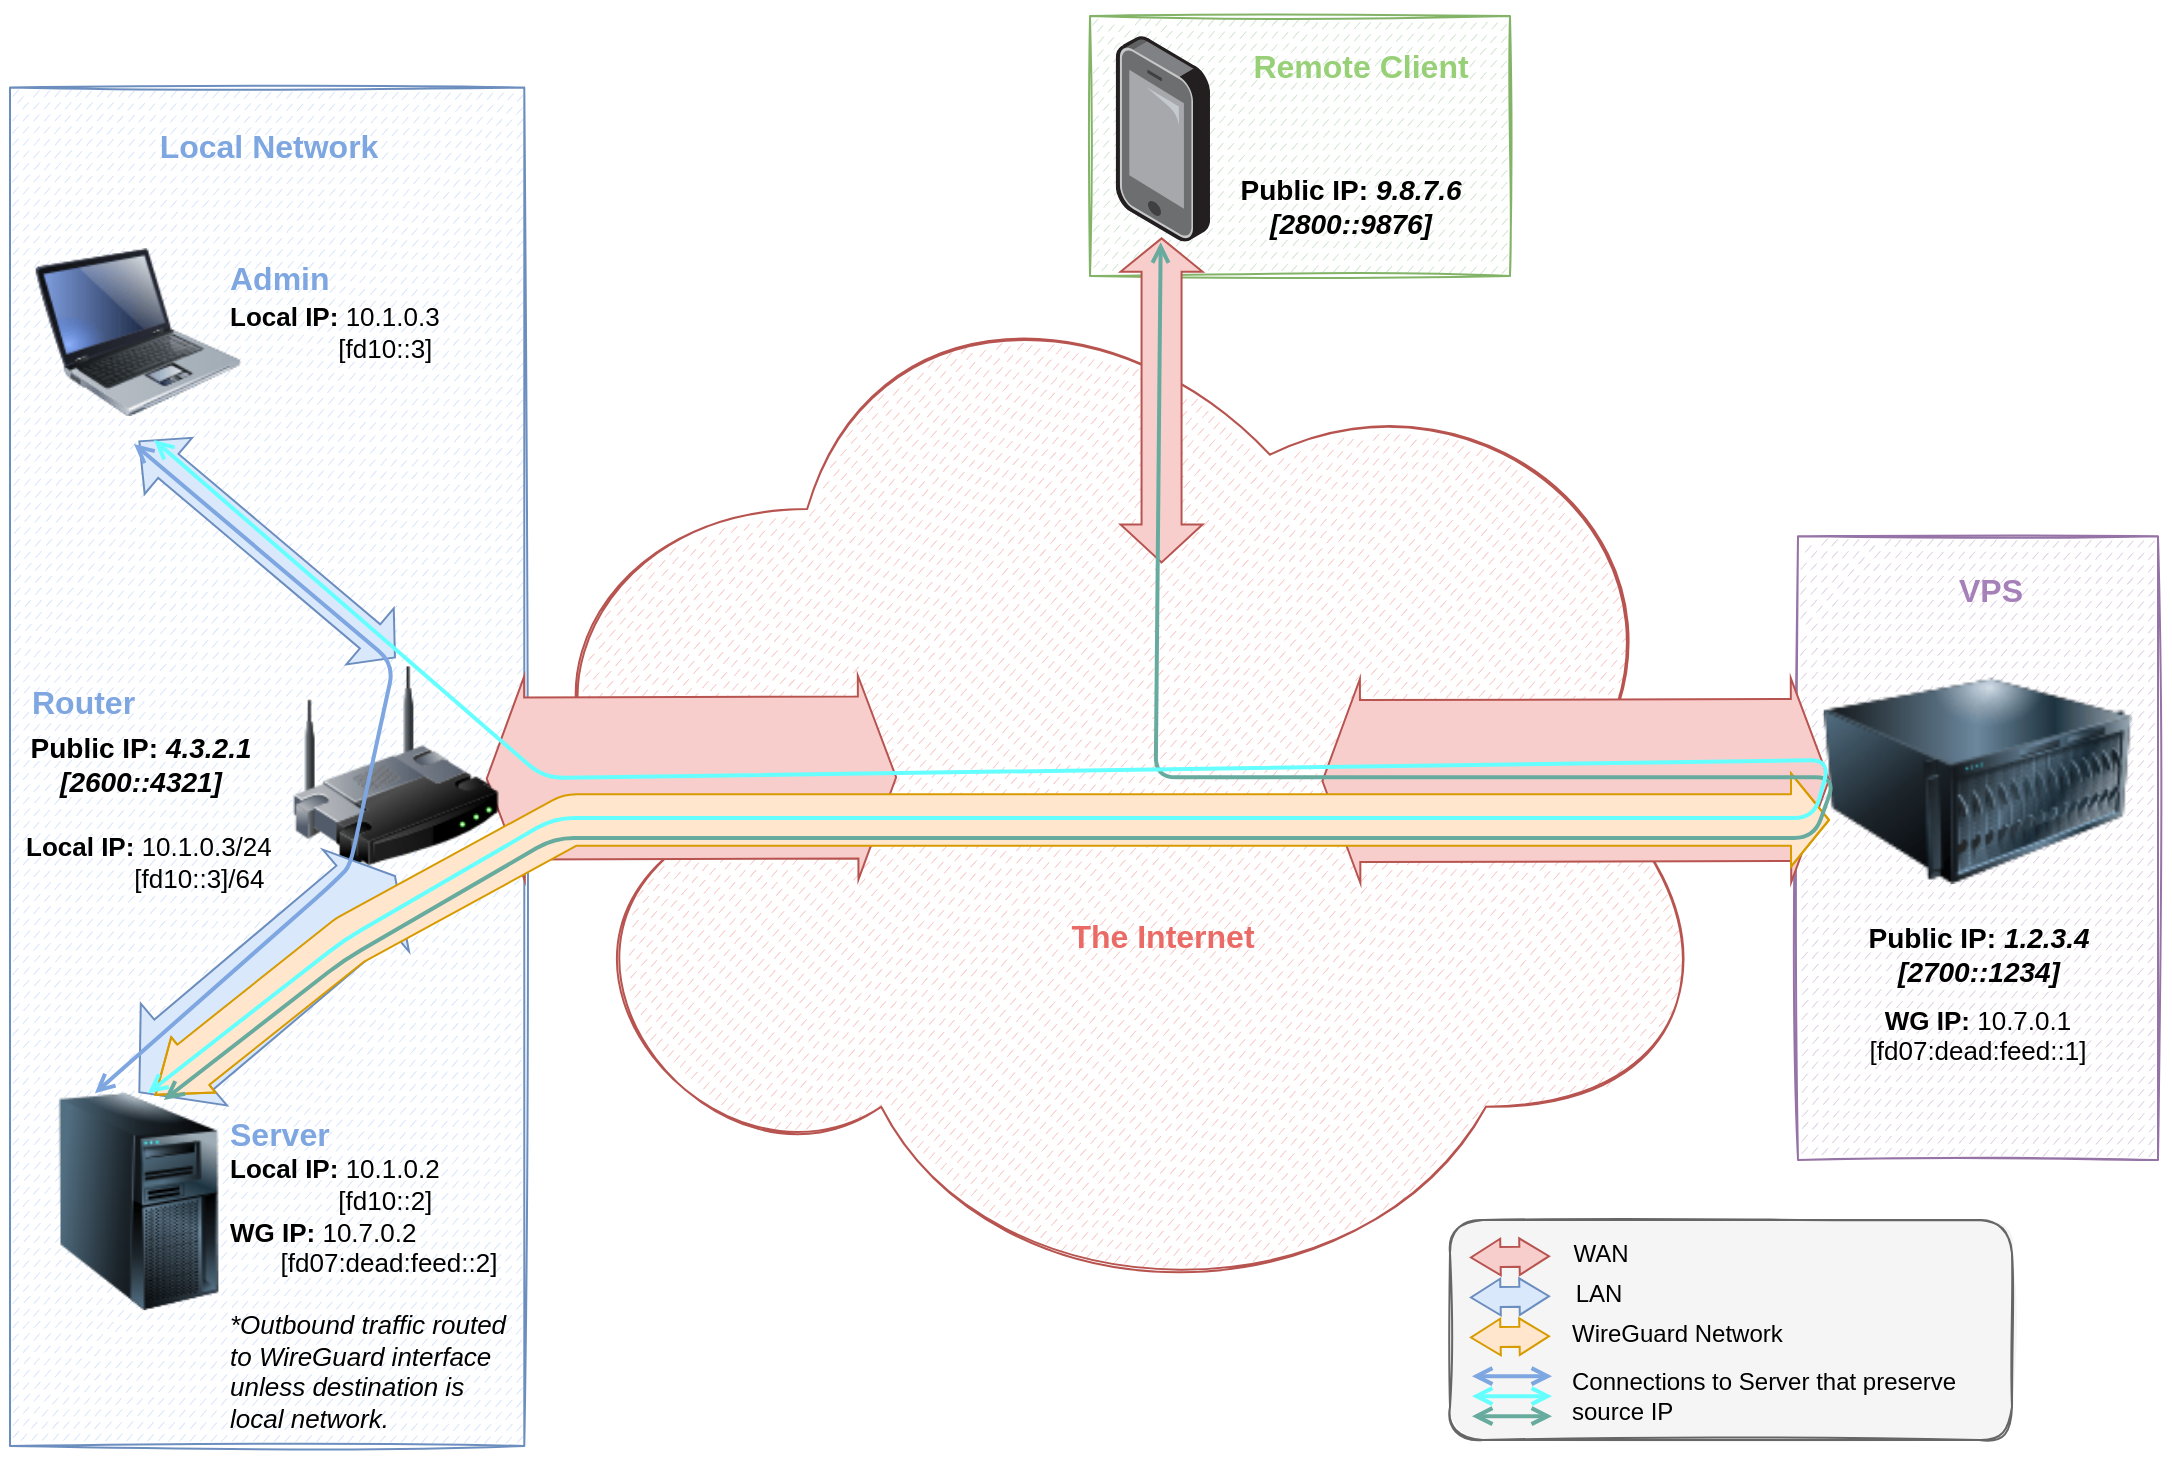 <mxfile version="20.5.1" type="device"><diagram id="4m0jU5gXHexkXpUN08Bo" name="Page-1"><mxGraphModel dx="1980" dy="491" grid="1" gridSize="10" guides="1" tooltips="1" connect="1" arrows="0" fold="1" page="1" pageScale="1" pageWidth="1100" pageHeight="850" background="#FFFFFF" math="0" shadow="0"><root><mxCell id="0"/><mxCell id="1" style="" parent="0"/><mxCell id="UPS6wOX1UsMNAhAZUDVI-95" value="" style="group" vertex="1" connectable="0" parent="1"><mxGeometry x="-1092" y="100" width="1085" height="730" as="geometry"/></mxCell><mxCell id="UPS6wOX1UsMNAhAZUDVI-50" value="" style="group" vertex="1" connectable="0" parent="UPS6wOX1UsMNAhAZUDVI-95"><mxGeometry width="1085" height="730" as="geometry"/></mxCell><mxCell id="UPS6wOX1UsMNAhAZUDVI-53" value="" style="rounded=0;whiteSpace=wrap;html=1;sketch=1;fillStyle=dashed;fillColor=#dae8fc;strokeColor=#6c8ebf;" vertex="1" parent="UPS6wOX1UsMNAhAZUDVI-50"><mxGeometry x="5" y="43.755" width="257.143" height="679.245" as="geometry"/></mxCell><mxCell id="UPS6wOX1UsMNAhAZUDVI-55" value="" style="ellipse;shape=cloud;whiteSpace=wrap;html=1;fillColor=#f8cecc;fillStyle=dashed;sketch=1;strokeColor=#b85450;" vertex="1" parent="UPS6wOX1UsMNAhAZUDVI-50"><mxGeometry x="249.286" y="118.679" width="617.143" height="543.396" as="geometry"/></mxCell><mxCell id="UPS6wOX1UsMNAhAZUDVI-64" value="" style="shape=flexArrow;endArrow=classic;startArrow=classic;html=1;rounded=0;fillColor=#f8cecc;strokeColor=#b85450;width=81;startSize=5.95;" edge="1" parent="UPS6wOX1UsMNAhAZUDVI-50"><mxGeometry width="100" height="100" relative="1" as="geometry"><mxPoint x="242.856" y="389.337" as="sourcePoint"/><mxPoint x="448.57" y="388.658" as="targetPoint"/></mxGeometry></mxCell><mxCell id="UPS6wOX1UsMNAhAZUDVI-51" value="" style="rounded=1;whiteSpace=wrap;html=1;sketch=1;fillStyle=solid;fontSize=12;fontColor=#333333;fillColor=#f5f5f5;strokeColor=#666666;" vertex="1" parent="UPS6wOX1UsMNAhAZUDVI-50"><mxGeometry x="725" y="610" width="281" height="110" as="geometry"/></mxCell><mxCell id="UPS6wOX1UsMNAhAZUDVI-52" value="" style="rounded=0;whiteSpace=wrap;html=1;sketch=1;fillStyle=dashed;fontSize=16;fillColor=#d5e8d4;strokeColor=#82b366;" vertex="1" parent="UPS6wOX1UsMNAhAZUDVI-50"><mxGeometry x="545" y="8" width="210" height="130" as="geometry"/></mxCell><mxCell id="UPS6wOX1UsMNAhAZUDVI-54" value="a" style="rounded=0;whiteSpace=wrap;html=1;sketch=1;fillStyle=dashed;fillColor=#e1d5e7;strokeColor=#9673a6;" vertex="1" parent="UPS6wOX1UsMNAhAZUDVI-50"><mxGeometry x="899" y="268.11" width="180" height="311.89" as="geometry"/></mxCell><mxCell id="UPS6wOX1UsMNAhAZUDVI-56" value="" style="shape=flexArrow;endArrow=classic;startArrow=classic;html=1;rounded=0;fillColor=#f8cecc;strokeColor=#b85450;width=81;startSize=5.95;" edge="1" parent="UPS6wOX1UsMNAhAZUDVI-50"><mxGeometry width="100" height="100" relative="1" as="geometry"><mxPoint x="660.716" y="390.557" as="sourcePoint"/><mxPoint x="915" y="390" as="targetPoint"/></mxGeometry></mxCell><mxCell id="UPS6wOX1UsMNAhAZUDVI-57" value="" style="image;html=1;image=img/lib/clip_art/computers/Server_Tower_128x128.png" vertex="1" parent="UPS6wOX1UsMNAhAZUDVI-50"><mxGeometry x="17.857" y="546.396" width="102.857" height="108.679" as="geometry"/></mxCell><mxCell id="UPS6wOX1UsMNAhAZUDVI-58" value="" style="image;html=1;image=img/lib/clip_art/networking/Wireless_Router_128x128.png" vertex="1" parent="UPS6wOX1UsMNAhAZUDVI-50"><mxGeometry x="146.429" y="329.038" width="102.857" height="108.679" as="geometry"/></mxCell><mxCell id="UPS6wOX1UsMNAhAZUDVI-59" value="" style="image;html=1;image=img/lib/clip_art/computers/Server_128x128.png" vertex="1" parent="UPS6wOX1UsMNAhAZUDVI-50"><mxGeometry x="911.857" y="336.038" width="154.286" height="108.679" as="geometry"/></mxCell><mxCell id="UPS6wOX1UsMNAhAZUDVI-60" value="" style="points=[];aspect=fixed;html=1;align=center;shadow=0;dashed=0;image;image=img/lib/allied_telesis/computer_and_terminals/Smartphone.svg;" vertex="1" parent="UPS6wOX1UsMNAhAZUDVI-50"><mxGeometry x="557.857" y="18" width="47.134" height="102.857" as="geometry"/></mxCell><mxCell id="UPS6wOX1UsMNAhAZUDVI-61" value="" style="shape=flexArrow;endArrow=classic;startArrow=classic;html=1;rounded=0;exitX=0.5;exitY=0;exitDx=0;exitDy=0;entryX=0.5;entryY=1;entryDx=0;entryDy=0;fillColor=#dae8fc;strokeColor=#6c8ebf;width=45.714;startSize=9.381;" edge="1" parent="UPS6wOX1UsMNAhAZUDVI-50" source="UPS6wOX1UsMNAhAZUDVI-57" target="UPS6wOX1UsMNAhAZUDVI-58"><mxGeometry width="100" height="100" relative="1" as="geometry"><mxPoint x="197.214" y="526.019" as="sourcePoint"/><mxPoint x="197.214" y="349.415" as="targetPoint"/></mxGeometry></mxCell><mxCell id="UPS6wOX1UsMNAhAZUDVI-62" value="" style="image;html=1;image=img/lib/clip_art/computers/Laptop_128x128.png;sketch=1;fillStyle=dashed;fillColor=#CCCCCC;" vertex="1" parent="UPS6wOX1UsMNAhAZUDVI-50"><mxGeometry x="17.857" y="111.679" width="102.857" height="108.679" as="geometry"/></mxCell><mxCell id="UPS6wOX1UsMNAhAZUDVI-63" value="" style="shape=flexArrow;endArrow=classic;startArrow=classic;html=1;rounded=0;entryX=0.5;entryY=1;entryDx=0;entryDy=0;exitX=0.5;exitY=0;exitDx=0;exitDy=0;fillColor=#dae8fc;strokeColor=#6c8ebf;width=15.714;startSize=5.1;" edge="1" parent="UPS6wOX1UsMNAhAZUDVI-50" source="UPS6wOX1UsMNAhAZUDVI-58" target="UPS6wOX1UsMNAhAZUDVI-62"><mxGeometry width="100" height="100" relative="1" as="geometry"><mxPoint x="120.714" y="369.792" as="sourcePoint"/><mxPoint x="249.286" y="233.943" as="targetPoint"/></mxGeometry></mxCell><mxCell id="UPS6wOX1UsMNAhAZUDVI-65" value="" style="shape=flexArrow;endArrow=classic;startArrow=classic;html=1;rounded=0;fillColor=#f8cecc;strokeColor=#b85450;width=20;endSize=5.217;" edge="1" parent="UPS6wOX1UsMNAhAZUDVI-50"><mxGeometry width="100" height="100" relative="1" as="geometry"><mxPoint x="580.781" y="281.698" as="sourcePoint"/><mxPoint x="580.781" y="118.679" as="targetPoint"/></mxGeometry></mxCell><mxCell id="UPS6wOX1UsMNAhAZUDVI-66" value="" style="shape=flexArrow;endArrow=classic;startArrow=classic;html=1;rounded=1;fillColor=#ffe6cc;strokeColor=#d79b00;width=25.714;startSize=7.695;exitX=0.579;exitY=0.012;exitDx=0;exitDy=0;exitPerimeter=0;startWidth=8.707;" edge="1" parent="UPS6wOX1UsMNAhAZUDVI-50" source="UPS6wOX1UsMNAhAZUDVI-57"><mxGeometry width="100" height="100" relative="1" as="geometry"><mxPoint x="87" y="549" as="sourcePoint"/><mxPoint x="915" y="410" as="targetPoint"/><Array as="points"><mxPoint x="175" y="470"/><mxPoint x="285" y="410"/></Array></mxGeometry></mxCell><mxCell id="UPS6wOX1UsMNAhAZUDVI-67" value="" style="endArrow=open;startArrow=open;html=1;startFill=0;strokeWidth=2;strokeColor=#67AB9F;rounded=1;endFill=0;entryX=0.477;entryY=1.003;entryDx=0;entryDy=0;entryPerimeter=0;" edge="1" parent="UPS6wOX1UsMNAhAZUDVI-50" target="UPS6wOX1UsMNAhAZUDVI-60"><mxGeometry width="50" height="50" relative="1" as="geometry"><mxPoint x="82" y="550" as="sourcePoint"/><mxPoint x="587.86" y="118.68" as="targetPoint"/><Array as="points"><mxPoint x="172" y="480"/><mxPoint x="277" y="419"/><mxPoint x="907" y="419"/><mxPoint x="917.86" y="388.68"/><mxPoint x="577.86" y="388.68"/></Array></mxGeometry></mxCell><mxCell id="UPS6wOX1UsMNAhAZUDVI-68" value="&lt;div style=&quot;font-size: 14px;&quot;&gt;&lt;font style=&quot;font-size: 14px;&quot;&gt;&lt;b&gt;Public IP: &lt;i&gt;4.3.2.1&lt;/i&gt;&lt;/b&gt;&lt;/font&gt;&lt;/div&gt;&lt;div style=&quot;font-size: 14px;&quot;&gt;&lt;font style=&quot;font-size: 14px;&quot;&gt;&lt;b&gt;&lt;i&gt;[2600::4321]&lt;br&gt;&lt;/i&gt;&lt;/b&gt;&lt;/font&gt;&lt;/div&gt;" style="text;html=1;resizable=0;autosize=1;align=center;verticalAlign=middle;points=[];fillColor=none;strokeColor=none;rounded=0;sketch=1;fillStyle=dashed;" vertex="1" parent="UPS6wOX1UsMNAhAZUDVI-50"><mxGeometry y="357" width="140" height="50" as="geometry"/></mxCell><mxCell id="UPS6wOX1UsMNAhAZUDVI-69" value="&lt;div&gt;&lt;b&gt;Public IP: &lt;i&gt;1.2.3.4&lt;/i&gt;&lt;/b&gt;&lt;/div&gt;&lt;div&gt;&lt;b&gt;&lt;i&gt;[2700::1234]&lt;br&gt;&lt;/i&gt;&lt;/b&gt;&lt;/div&gt;" style="text;html=1;resizable=0;autosize=1;align=center;verticalAlign=middle;points=[];fillColor=none;strokeColor=none;rounded=0;sketch=1;fillStyle=dashed;fontSize=14;" vertex="1" parent="UPS6wOX1UsMNAhAZUDVI-50"><mxGeometry x="919" y="452" width="140" height="50" as="geometry"/></mxCell><mxCell id="UPS6wOX1UsMNAhAZUDVI-70" value="&lt;b&gt;&lt;font style=&quot;font-size: 16px;&quot; color=&quot;#7EA6E0&quot;&gt;Local Network&lt;/font&gt;&lt;/b&gt;" style="text;html=1;resizable=0;autosize=1;align=center;verticalAlign=middle;points=[];fillColor=none;strokeColor=none;rounded=0;sketch=1;fillStyle=dashed;fontSize=14;" vertex="1" parent="UPS6wOX1UsMNAhAZUDVI-50"><mxGeometry x="68.57" y="58" width="130" height="30" as="geometry"/></mxCell><mxCell id="UPS6wOX1UsMNAhAZUDVI-71" value="&lt;font style=&quot;font-size: 16px;&quot;&gt;&lt;b&gt;&lt;font style=&quot;font-size: 16px;&quot; color=&quot;#A680B8&quot;&gt;VPS&lt;/font&gt;&lt;/b&gt;&lt;/font&gt;" style="text;html=1;resizable=0;autosize=1;align=center;verticalAlign=middle;points=[];fillColor=none;strokeColor=none;rounded=0;sketch=1;fillStyle=dashed;fontSize=14;" vertex="1" parent="UPS6wOX1UsMNAhAZUDVI-50"><mxGeometry x="965" y="280" width="60" height="30" as="geometry"/></mxCell><mxCell id="UPS6wOX1UsMNAhAZUDVI-72" value="&lt;div&gt;&lt;b&gt;Public IP: &lt;i&gt;9.8.7.6&lt;/i&gt;&lt;/b&gt;&lt;/div&gt;&lt;div&gt;&lt;b&gt;&lt;i&gt;[2800::9876]&lt;br&gt;&lt;/i&gt;&lt;/b&gt;&lt;/div&gt;" style="text;html=1;resizable=0;autosize=1;align=center;verticalAlign=middle;points=[];fillColor=none;strokeColor=none;rounded=0;sketch=1;fillStyle=dashed;fontSize=14;" vertex="1" parent="UPS6wOX1UsMNAhAZUDVI-50"><mxGeometry x="604.99" y="78" width="140" height="50" as="geometry"/></mxCell><mxCell id="UPS6wOX1UsMNAhAZUDVI-73" value="&lt;font style=&quot;font-size: 16px;&quot; color=&quot;#97D077&quot;&gt;&lt;b&gt;Remote Client&lt;/b&gt;&lt;/font&gt;" style="text;html=1;resizable=0;autosize=1;align=center;verticalAlign=middle;points=[];fillColor=none;strokeColor=none;rounded=0;sketch=1;fillStyle=dashed;fontSize=14;" vertex="1" parent="UPS6wOX1UsMNAhAZUDVI-50"><mxGeometry x="614.99" y="18" width="130" height="30" as="geometry"/></mxCell><mxCell id="UPS6wOX1UsMNAhAZUDVI-74" value="" style="endArrow=open;startArrow=open;html=1;rounded=1;strokeColor=#7EA6E0;strokeWidth=2;fontSize=16;fontColor=#97D077;exitX=0.288;exitY=0.002;exitDx=0;exitDy=0;endFill=0;startFill=0;exitPerimeter=0;" edge="1" parent="UPS6wOX1UsMNAhAZUDVI-50" source="UPS6wOX1UsMNAhAZUDVI-57"><mxGeometry width="50" height="50" relative="1" as="geometry"><mxPoint x="17.86" y="303" as="sourcePoint"/><mxPoint x="67" y="222" as="targetPoint"/><Array as="points"><mxPoint x="165" y="443"/><mxPoint x="175" y="433"/><mxPoint x="197" y="332"/></Array></mxGeometry></mxCell><mxCell id="UPS6wOX1UsMNAhAZUDVI-75" value="&lt;div style=&quot;font-size: 13px;&quot; align=&quot;left&quot;&gt;&lt;font style=&quot;font-size: 13px;&quot;&gt;&lt;b style=&quot;font-size: 13px;&quot;&gt;Local IP&lt;/b&gt;&lt;b&gt;:&lt;/b&gt; 10.1.0.2&lt;br&gt;&lt;/font&gt;&lt;/div&gt;&lt;div style=&quot;font-size: 13px;&quot; align=&quot;left&quot;&gt;&lt;font style=&quot;font-size: 13px;&quot;&gt;&amp;nbsp;&amp;nbsp;&amp;nbsp;&amp;nbsp;&amp;nbsp;&amp;nbsp;&amp;nbsp;&amp;nbsp;&amp;nbsp;&amp;nbsp;&amp;nbsp;&amp;nbsp;&amp;nbsp;&amp;nbsp; [fd10::2]&lt;br&gt;&lt;/font&gt;&lt;/div&gt;&lt;div style=&quot;font-size: 13px;&quot; align=&quot;left&quot;&gt;&lt;b&gt;WG IP:&lt;/b&gt; 10.7.0.2&lt;/div&gt;&lt;div style=&quot;font-size: 13px;&quot; align=&quot;left&quot;&gt;&amp;nbsp;&amp;nbsp;&amp;nbsp;&amp;nbsp;&amp;nbsp;&amp;nbsp; [fd07:dead:feed::2]&lt;br&gt;&lt;/div&gt;&lt;div style=&quot;font-size: 13px;&quot; align=&quot;left&quot;&gt;&lt;i&gt;&lt;br&gt;&lt;/i&gt;&lt;/div&gt;&lt;div style=&quot;font-size: 13px;&quot; align=&quot;left&quot;&gt;&lt;i&gt;*Outbound traffic routed &lt;br&gt;&lt;/i&gt;&lt;/div&gt;&lt;div style=&quot;font-size: 13px;&quot; align=&quot;left&quot;&gt;&lt;i&gt;to WireGuard interface &lt;br&gt;&lt;/i&gt;&lt;/div&gt;&lt;div style=&quot;font-size: 13px;&quot; align=&quot;left&quot;&gt;&lt;i&gt;unless destination is &lt;br&gt;&lt;/i&gt;&lt;/div&gt;&lt;div style=&quot;font-size: 13px;&quot; align=&quot;left&quot;&gt;&lt;i&gt;local network.&lt;/i&gt; &lt;br&gt;&lt;/div&gt;" style="text;html=1;resizable=0;autosize=1;align=left;verticalAlign=middle;points=[];fillColor=none;strokeColor=none;rounded=0;sketch=1;fillStyle=dashed;fontSize=13;fontColor=#000000;" vertex="1" parent="UPS6wOX1UsMNAhAZUDVI-50"><mxGeometry x="112.86" y="572" width="160" height="150" as="geometry"/></mxCell><mxCell id="UPS6wOX1UsMNAhAZUDVI-76" value="&lt;div style=&quot;font-size: 13px;&quot; align=&quot;left&quot;&gt;&lt;font style=&quot;font-size: 13px;&quot;&gt;&lt;b style=&quot;font-size: 13px;&quot;&gt;Local IP&lt;/b&gt;&lt;b&gt;:&lt;/b&gt; 10.1.0.3&lt;br&gt;&lt;/font&gt;&lt;/div&gt;&lt;div style=&quot;font-size: 13px;&quot; align=&quot;left&quot;&gt;&lt;font style=&quot;font-size: 13px;&quot;&gt;&amp;nbsp;&amp;nbsp;&amp;nbsp;&amp;nbsp;&amp;nbsp;&amp;nbsp;&amp;nbsp;&amp;nbsp;&amp;nbsp;&amp;nbsp;&amp;nbsp;&amp;nbsp;&amp;nbsp;&amp;nbsp; [fd10::3]&lt;/font&gt;&amp;nbsp;&lt;br&gt;&lt;/div&gt;" style="text;html=1;resizable=0;autosize=1;align=left;verticalAlign=middle;points=[];fillColor=none;strokeColor=none;rounded=0;sketch=1;fillStyle=dashed;fontSize=13;fontColor=#000000;" vertex="1" parent="UPS6wOX1UsMNAhAZUDVI-50"><mxGeometry x="112.86" y="146.02" width="130" height="40" as="geometry"/></mxCell><mxCell id="UPS6wOX1UsMNAhAZUDVI-77" value="&lt;div style=&quot;&quot; align=&quot;left&quot;&gt;&lt;font style=&quot;font-size: 13px;&quot;&gt;&lt;b style=&quot;&quot;&gt;Local IP&lt;/b&gt;&lt;b&gt;:&lt;/b&gt; 10.1.0.3/24&lt;/font&gt;&lt;/div&gt;&lt;div style=&quot;&quot; align=&quot;left&quot;&gt;&lt;font style=&quot;font-size: 13px;&quot;&gt;&amp;nbsp;&amp;nbsp;&amp;nbsp;&amp;nbsp;&amp;nbsp;&amp;nbsp;&amp;nbsp;&amp;nbsp;&amp;nbsp;&amp;nbsp;&amp;nbsp;&amp;nbsp;&amp;nbsp;&amp;nbsp; [fd10::3]&lt;/font&gt;&lt;font style=&quot;font-size: 13px;&quot;&gt;/64 &lt;br&gt;&lt;/font&gt;&lt;/div&gt;" style="text;html=1;resizable=0;autosize=1;align=left;verticalAlign=middle;points=[];fillColor=none;strokeColor=none;rounded=0;sketch=1;fillStyle=dashed;fontSize=13;fontColor=#000000;" vertex="1" parent="UPS6wOX1UsMNAhAZUDVI-50"><mxGeometry x="11" y="411" width="150" height="40" as="geometry"/></mxCell><mxCell id="UPS6wOX1UsMNAhAZUDVI-78" value="" style="shape=flexArrow;endArrow=classic;startArrow=classic;html=1;rounded=0;fillColor=#f8cecc;strokeColor=#b85450;width=10;startSize=4.586;endSize=4.586;startWidth=7.279;endWidth=7.279;" edge="1" parent="UPS6wOX1UsMNAhAZUDVI-50"><mxGeometry width="100" height="100" relative="1" as="geometry"><mxPoint x="734.996" y="628.757" as="sourcePoint"/><mxPoint x="775" y="628.08" as="targetPoint"/></mxGeometry></mxCell><mxCell id="UPS6wOX1UsMNAhAZUDVI-79" value="WAN" style="text;html=1;resizable=0;autosize=1;align=center;verticalAlign=middle;points=[];fillColor=none;strokeColor=none;rounded=0;sketch=1;fillStyle=dashed;fontSize=12;fontColor=#000000;" vertex="1" parent="UPS6wOX1UsMNAhAZUDVI-50"><mxGeometry x="775" y="612.08" width="50" height="30" as="geometry"/></mxCell><mxCell id="UPS6wOX1UsMNAhAZUDVI-80" value="LAN" style="text;html=1;resizable=0;autosize=1;align=center;verticalAlign=middle;points=[];fillColor=none;strokeColor=none;rounded=0;sketch=1;fillStyle=dashed;fontSize=12;fontColor=#000000;" vertex="1" parent="UPS6wOX1UsMNAhAZUDVI-50"><mxGeometry x="774" y="632.08" width="50" height="30" as="geometry"/></mxCell><mxCell id="UPS6wOX1UsMNAhAZUDVI-81" value="&lt;div align=&quot;center&quot;&gt;&lt;br&gt;&lt;/div&gt;&lt;div style=&quot;font-size: 13px;&quot; align=&quot;center&quot;&gt;&lt;b&gt;WG IP:&lt;/b&gt; 10.7.0.1&lt;/div&gt;&lt;div style=&quot;font-size: 13px;&quot; align=&quot;center&quot;&gt;[fd07:dead:feed::1]&lt;br&gt;&lt;/div&gt;&lt;div align=&quot;center&quot;&gt;&amp;nbsp;&lt;/div&gt;" style="text;whiteSpace=wrap;html=1;fontSize=13;fontColor=#000000;align=center;" vertex="1" parent="UPS6wOX1UsMNAhAZUDVI-50"><mxGeometry x="904" y="480" width="170" height="70" as="geometry"/></mxCell><mxCell id="UPS6wOX1UsMNAhAZUDVI-82" value="&lt;div align=&quot;left&quot;&gt;&lt;br&gt;&lt;/div&gt;" style="text;html=1;resizable=0;autosize=1;align=center;verticalAlign=middle;points=[];fillColor=none;strokeColor=none;rounded=0;sketch=1;fillStyle=dashed;fontSize=13;fontColor=#000000;" vertex="1" parent="UPS6wOX1UsMNAhAZUDVI-50"><mxGeometry x="796.43" y="685" width="20" height="30" as="geometry"/></mxCell><mxCell id="UPS6wOX1UsMNAhAZUDVI-83" value="&lt;div style=&quot;font-size: 12px;&quot;&gt;&lt;font style=&quot;font-size: 12px;&quot;&gt;Connections to Server that preserve&lt;/font&gt;&lt;/div&gt;&lt;div style=&quot;font-size: 12px;&quot;&gt;&lt;font style=&quot;font-size: 12px;&quot;&gt;source IP&lt;br&gt;&lt;/font&gt;&lt;/div&gt;" style="text;html=1;resizable=0;autosize=1;align=left;verticalAlign=middle;points=[];fillColor=none;strokeColor=none;rounded=0;sketch=1;fillStyle=dashed;fontSize=13;fontColor=#000000;" vertex="1" parent="UPS6wOX1UsMNAhAZUDVI-50"><mxGeometry x="784" y="678" width="220" height="40" as="geometry"/></mxCell><mxCell id="UPS6wOX1UsMNAhAZUDVI-84" value="&lt;b&gt;&lt;font style=&quot;font-size: 16px;&quot; color=&quot;#7EA6E0&quot;&gt;Admin&lt;br&gt;&lt;/font&gt;&lt;/b&gt;" style="text;whiteSpace=wrap;html=1;fontSize=12;fontColor=#000000;" vertex="1" parent="UPS6wOX1UsMNAhAZUDVI-50"><mxGeometry x="112.86" y="123" width="140" height="40" as="geometry"/></mxCell><mxCell id="UPS6wOX1UsMNAhAZUDVI-85" value="&lt;b&gt;&lt;font style=&quot;font-size: 16px;&quot; color=&quot;#7EA6E0&quot;&gt;Server&lt;br&gt;&lt;/font&gt;&lt;/b&gt;" style="text;whiteSpace=wrap;html=1;fontSize=12;fontColor=#000000;" vertex="1" parent="UPS6wOX1UsMNAhAZUDVI-50"><mxGeometry x="112.86" y="551" width="140" height="40" as="geometry"/></mxCell><mxCell id="UPS6wOX1UsMNAhAZUDVI-86" value="&lt;font style=&quot;font-size: 16px;&quot; color=&quot;#EA6B66&quot;&gt;&lt;b&gt;&lt;font style=&quot;font-size: 16px;&quot;&gt;The Internet&lt;br&gt;&lt;/font&gt;&lt;/b&gt;&lt;/font&gt;" style="text;whiteSpace=wrap;html=1;fontSize=12;align=center;fillColor=none;strokeColor=none;" vertex="1" parent="UPS6wOX1UsMNAhAZUDVI-50"><mxGeometry x="530.71" y="452" width="101.42" height="40" as="geometry"/></mxCell><mxCell id="UPS6wOX1UsMNAhAZUDVI-87" value="&lt;div align=&quot;left&quot;&gt;WireGuard Network&lt;/div&gt;" style="text;html=1;resizable=0;autosize=1;align=left;verticalAlign=middle;points=[];fillColor=none;strokeColor=none;rounded=0;sketch=1;fillStyle=dashed;fontSize=12;fontColor=#000000;" vertex="1" parent="UPS6wOX1UsMNAhAZUDVI-50"><mxGeometry x="784" y="652" width="130" height="30" as="geometry"/></mxCell><mxCell id="UPS6wOX1UsMNAhAZUDVI-88" value="&lt;b&gt;&lt;font style=&quot;font-size: 16px;&quot; color=&quot;#7EA6E0&quot;&gt;Router&lt;br&gt;&lt;/font&gt;&lt;/b&gt;" style="text;whiteSpace=wrap;html=1;fontSize=12;fontColor=#000000;" vertex="1" parent="UPS6wOX1UsMNAhAZUDVI-50"><mxGeometry x="13.86" y="335.04" width="140" height="40" as="geometry"/></mxCell><mxCell id="UPS6wOX1UsMNAhAZUDVI-89" value="" style="endArrow=open;startArrow=open;html=1;rounded=1;strokeColor=#66FFFF;strokeWidth=2;startFill=0;endFill=0;entryX=0.545;entryY=0.002;entryDx=0;entryDy=0;entryPerimeter=0;" edge="1" parent="UPS6wOX1UsMNAhAZUDVI-95" target="UPS6wOX1UsMNAhAZUDVI-57"><mxGeometry width="50" height="50" relative="1" as="geometry"><mxPoint x="77" y="220" as="sourcePoint"/><mxPoint x="77" y="549" as="targetPoint"/><Array as="points"><mxPoint x="272" y="389"/><mxPoint x="915" y="380"/><mxPoint x="907" y="409"/><mxPoint x="277" y="409"/><mxPoint x="172" y="470"/></Array></mxGeometry></mxCell><mxCell id="UPS6wOX1UsMNAhAZUDVI-90" value="" style="shape=flexArrow;endArrow=classic;startArrow=classic;html=1;rounded=0;fillColor=#dae8fc;strokeColor=#6c8ebf;width=10;startSize=4.586;endSize=4.586;startWidth=7.279;endWidth=7.279;" edge="1" parent="UPS6wOX1UsMNAhAZUDVI-95"><mxGeometry width="100" height="100" relative="1" as="geometry"><mxPoint x="734.996" y="648.757" as="sourcePoint"/><mxPoint x="775" y="648.08" as="targetPoint"/></mxGeometry></mxCell><mxCell id="UPS6wOX1UsMNAhAZUDVI-91" value="" style="shape=flexArrow;endArrow=classic;startArrow=classic;html=1;rounded=0;fillColor=#ffe6cc;strokeColor=#d79b00;width=10;startSize=4.586;endSize=4.586;startWidth=7.279;endWidth=7.279;" edge="1" parent="UPS6wOX1UsMNAhAZUDVI-95"><mxGeometry width="100" height="100" relative="1" as="geometry"><mxPoint x="734.996" y="668.757" as="sourcePoint"/><mxPoint x="775" y="668.08" as="targetPoint"/></mxGeometry></mxCell><mxCell id="UPS6wOX1UsMNAhAZUDVI-92" value="" style="endArrow=open;startArrow=open;html=1;rounded=1;strokeColor=#7EA6E0;strokeWidth=2;fontSize=12;fontColor=#000000;startFill=0;endFill=0;" edge="1" parent="UPS6wOX1UsMNAhAZUDVI-95"><mxGeometry width="50" height="50" relative="1" as="geometry"><mxPoint x="736" y="688.08" as="sourcePoint"/><mxPoint x="776" y="688.08" as="targetPoint"/></mxGeometry></mxCell><mxCell id="UPS6wOX1UsMNAhAZUDVI-93" value="" style="endArrow=open;startArrow=open;html=1;rounded=1;strokeColor=#66FFFF;strokeWidth=2;fontSize=12;fontColor=#000000;startFill=0;endFill=0;" edge="1" parent="UPS6wOX1UsMNAhAZUDVI-95"><mxGeometry width="50" height="50" relative="1" as="geometry"><mxPoint x="736" y="698.08" as="sourcePoint"/><mxPoint x="776" y="698.08" as="targetPoint"/></mxGeometry></mxCell><mxCell id="UPS6wOX1UsMNAhAZUDVI-94" value="" style="endArrow=open;startArrow=open;html=1;rounded=1;strokeColor=#67AB9F;strokeWidth=2;fontSize=12;fontColor=#000000;startFill=0;endFill=0;" edge="1" parent="UPS6wOX1UsMNAhAZUDVI-95"><mxGeometry width="50" height="50" relative="1" as="geometry"><mxPoint x="736" y="708.08" as="sourcePoint"/><mxPoint x="776" y="708.08" as="targetPoint"/></mxGeometry></mxCell></root></mxGraphModel></diagram></mxfile>